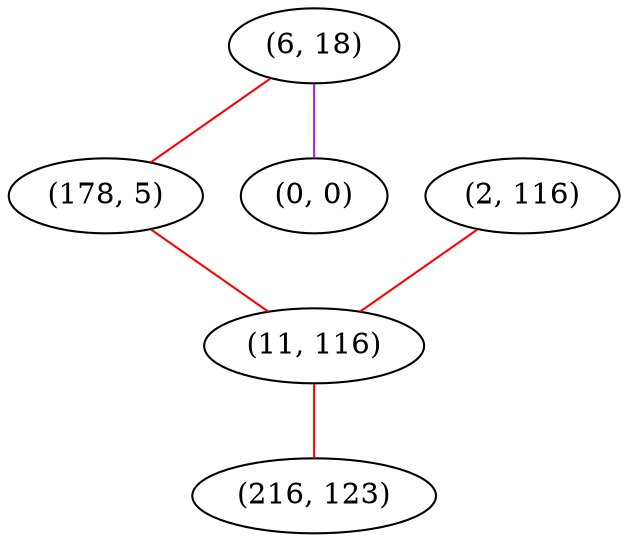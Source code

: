 graph "" {
"(6, 18)";
"(178, 5)";
"(2, 116)";
"(0, 0)";
"(11, 116)";
"(216, 123)";
"(6, 18)" -- "(178, 5)"  [color=red, key=0, weight=1];
"(6, 18)" -- "(0, 0)"  [color=purple, key=0, weight=4];
"(178, 5)" -- "(11, 116)"  [color=red, key=0, weight=1];
"(2, 116)" -- "(11, 116)"  [color=red, key=0, weight=1];
"(11, 116)" -- "(216, 123)"  [color=red, key=0, weight=1];
}
